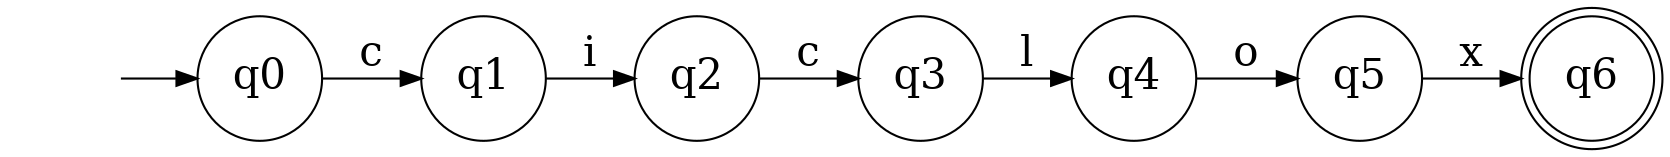 digraph "automatas/Palabras_reservadas/cosociclox" {
	graph [rankdir=LR]
	node [fontsize=20]
	edge [fontsize="20pt"]
	"" [label="" shape=plaintext]
	q6 [label=q6 shape=doublecircle]
	q5 [label=q5 shape=circle]
	q3 [label=q3 shape=circle]
	q4 [label=q4 shape=circle]
	q2 [label=q2 shape=circle]
	q0 [label=q0 shape=circle]
	q1 [label=q1 shape=circle]
	"" -> q0 [label=""]
	q0 -> q1 [label=c]
	q1 -> q2 [label=i]
	q2 -> q3 [label=c]
	q3 -> q4 [label=l]
	q4 -> q5 [label=o]
	q5 -> q6 [label=x]
}

